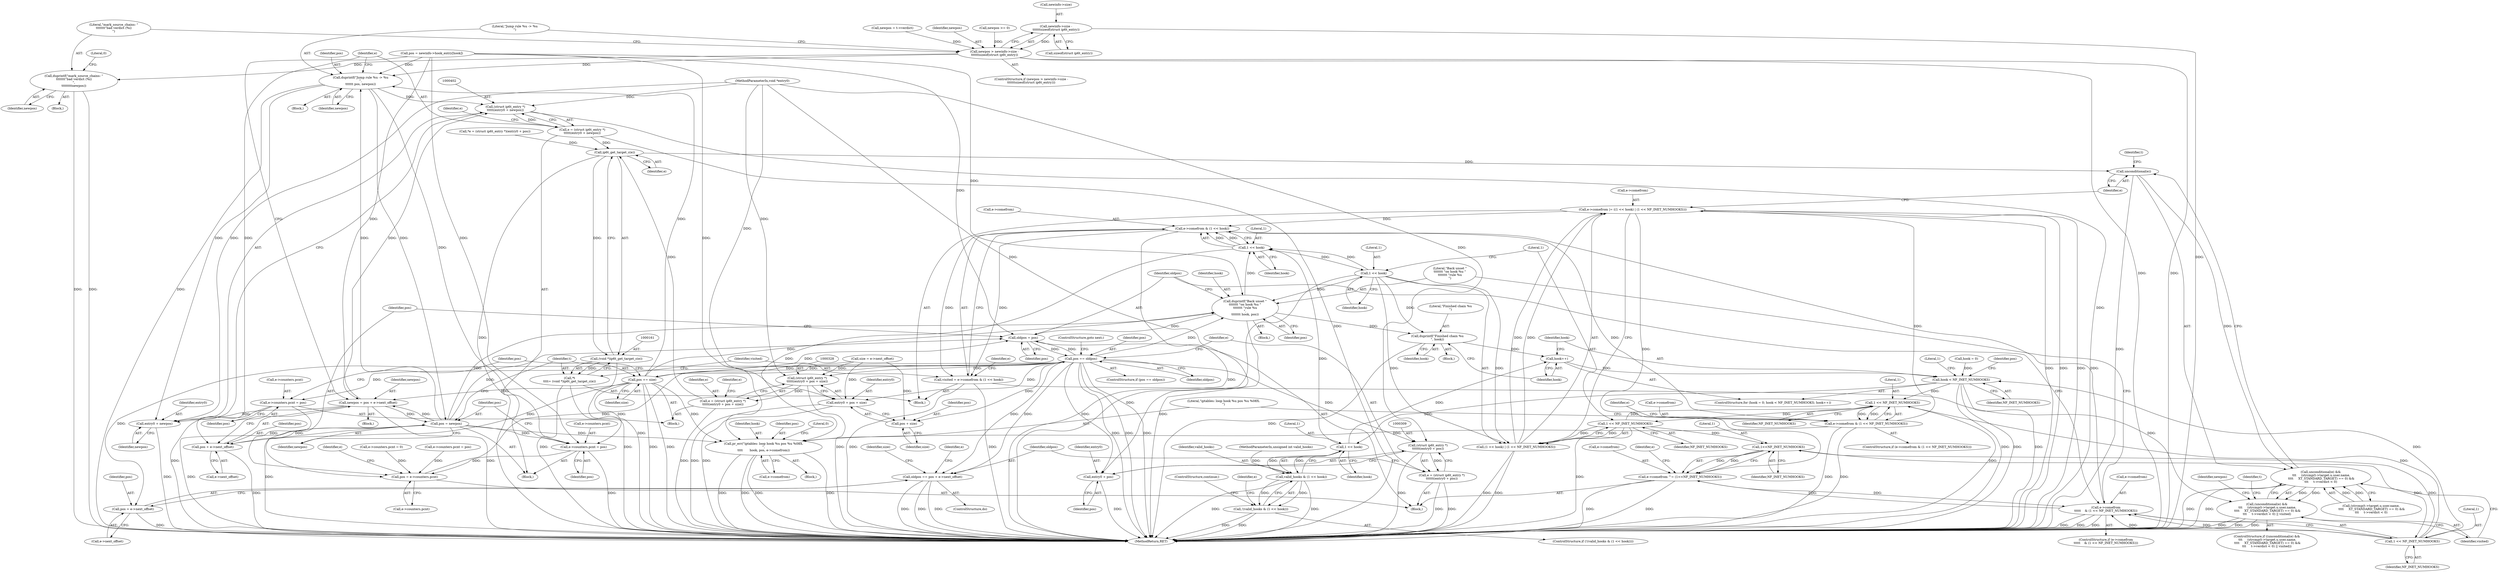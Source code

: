 digraph "0_linux_54d83fc74aa9ec72794373cb47432c5f7fb1a309_11@API" {
"1000374" [label="(Call,newinfo->size -\n\t\t\t\t\t\tsizeof(struct ip6t_entry))"];
"1000372" [label="(Call,newpos > newinfo->size -\n\t\t\t\t\t\tsizeof(struct ip6t_entry))"];
"1000381" [label="(Call,duprintf(\"mark_source_chains: \"\n\t\t\t\t\t\t\t\"bad verdict (%i)\n\",\n\t\t\t\t\t\t\t\tnewpos))"];
"1000386" [label="(Call,duprintf(\"Jump rule %u -> %u\n\",\n\t\t\t\t\t\t pos, newpos))"];
"1000401" [label="(Call,(struct ip6t_entry *)\n\t\t\t\t\t(entry0 + newpos))"];
"1000399" [label="(Call,e = (struct ip6t_entry *)\n\t\t\t\t\t(entry0 + newpos))"];
"1000162" [label="(Call,ip6t_get_target_c(e))"];
"1000160" [label="(Call,(void *)ip6t_get_target_c(e))"];
"1000158" [label="(Call,*t\n\t\t\t\t= (void *)ip6t_get_target_c(e))"];
"1000206" [label="(Call,unconditional(e))"];
"1000205" [label="(Call,unconditional(e) &&\n \t\t\t     (strcmp(t->target.u.user.name,\n \t\t\t\t     XT_STANDARD_TARGET) == 0) &&\n\t\t\t     t->verdict < 0)"];
"1000204" [label="(Call,(unconditional(e) &&\n \t\t\t     (strcmp(t->target.u.user.name,\n \t\t\t\t     XT_STANDARD_TARGET) == 0) &&\n\t\t\t     t->verdict < 0) || visited)"];
"1000403" [label="(Call,entry0 + newpos)"];
"1000406" [label="(Call,e->counters.pcnt = pos)"];
"1000287" [label="(Call,pos = e->counters.pcnt)"];
"1000302" [label="(Call,pos == oldpos)"];
"1000280" [label="(Call,duprintf(\"Back unset \"\n\t\t\t\t\t\t\t \"on hook %u \"\n\t\t\t\t\t\t\t \"rule %u\n\",\n\t\t\t\t\t\t\t hook, pos))"];
"1000171" [label="(Call,1 << hook)"];
"1000167" [label="(Call,e->comefrom & (1 << hook))"];
"1000165" [label="(Call,visited = e->comefrom & (1 << hook))"];
"1000175" [label="(Call,e->comefrom & (1 << NF_INET_NUMHOOKS))"];
"1000183" [label="(Call,pr_err(\"iptables: loop hook %u pos %u %08X.\n\",\n\t\t\t\t       hook, pos, e->comefrom))"];
"1000192" [label="(Call,e->comefrom |= ((1 << hook) | (1 << NF_INET_NUMHOOKS)))"];
"1000264" [label="(Call,e->comefrom ^= (1<<NF_INET_NUMHOOKS))"];
"1000272" [label="(Call,e->comefrom\n\t\t\t\t\t    & (1 << NF_INET_NUMHOOKS))"];
"1000197" [label="(Call,1 << hook)"];
"1000196" [label="(Call,(1 << hook) | (1 << NF_INET_NUMHOOKS))"];
"1000417" [label="(Call,duprintf(\"Finished chain %u\n\", hook))"];
"1000121" [label="(Call,hook++)"];
"1000118" [label="(Call,hook < NF_INET_NUMHOOKS)"];
"1000144" [label="(Call,1 << hook)"];
"1000142" [label="(Call,valid_hooks & (1 << hook))"];
"1000141" [label="(Call,!(valid_hooks & (1 << hook)))"];
"1000179" [label="(Call,1 << NF_INET_NUMHOOKS)"];
"1000200" [label="(Call,1 << NF_INET_NUMHOOKS)"];
"1000268" [label="(Call,1<<NF_INET_NUMHOOKS)"];
"1000276" [label="(Call,1 << NF_INET_NUMHOOKS)"];
"1000284" [label="(Call,oldpos = pos)"];
"1000308" [label="(Call,(struct ip6t_entry *)\n\t\t\t\t\t\t(entry0 + pos))"];
"1000306" [label="(Call,e = (struct ip6t_entry *)\n\t\t\t\t\t\t(entry0 + pos))"];
"1000310" [label="(Call,entry0 + pos)"];
"1000313" [label="(Call,oldpos == pos + e->next_offset)"];
"1000315" [label="(Call,pos + e->next_offset)"];
"1000327" [label="(Call,(struct ip6t_entry *)\n\t\t\t\t\t(entry0 + pos + size))"];
"1000325" [label="(Call,e = (struct ip6t_entry *)\n\t\t\t\t\t(entry0 + pos + size))"];
"1000329" [label="(Call,entry0 + pos + size)"];
"1000331" [label="(Call,pos + size)"];
"1000334" [label="(Call,e->counters.pcnt = pos)"];
"1000341" [label="(Call,pos += size)"];
"1000392" [label="(Call,newpos = pos + e->next_offset)"];
"1000413" [label="(Call,pos = newpos)"];
"1000394" [label="(Call,pos + e->next_offset)"];
"1000123" [label="(Block,)"];
"1000167" [label="(Call,e->comefrom & (1 << hook))"];
"1000183" [label="(Call,pr_err(\"iptables: loop hook %u pos %u %08X.\n\",\n\t\t\t\t       hook, pos, e->comefrom))"];
"1000173" [label="(Identifier,hook)"];
"1000179" [label="(Call,1 << NF_INET_NUMHOOKS)"];
"1000168" [label="(Call,e->comefrom)"];
"1000159" [label="(Identifier,t)"];
"1000141" [label="(Call,!(valid_hooks & (1 << hook)))"];
"1000143" [label="(Identifier,valid_hooks)"];
"1000307" [label="(Identifier,e)"];
"1000383" [label="(Identifier,newpos)"];
"1000191" [label="(Literal,0)"];
"1000343" [label="(Identifier,size)"];
"1000156" [label="(Block,)"];
"1000340" [label="(Identifier,pos)"];
"1000302" [label="(Call,pos == oldpos)"];
"1000272" [label="(Call,e->comefrom\n\t\t\t\t\t    & (1 << NF_INET_NUMHOOKS))"];
"1000140" [label="(ControlStructure,if (!(valid_hooks & (1 << hook))))"];
"1000162" [label="(Call,ip6t_get_target_c(e))"];
"1000311" [label="(Identifier,entry0)"];
"1000378" [label="(Call,sizeof(struct ip6t_entry))"];
"1000404" [label="(Identifier,entry0)"];
"1000206" [label="(Call,unconditional(e))"];
"1000399" [label="(Call,e = (struct ip6t_entry *)\n\t\t\t\t\t(entry0 + newpos))"];
"1000345" [label="(Block,)"];
"1000187" [label="(Call,e->comefrom)"];
"1000110" [label="(MethodParameterIn,unsigned int valid_hooks)"];
"1000196" [label="(Call,(1 << hook) | (1 << NF_INET_NUMHOOKS))"];
"1000417" [label="(Call,duprintf(\"Finished chain %u\n\", hook))"];
"1000330" [label="(Identifier,entry0)"];
"1000185" [label="(Identifier,hook)"];
"1000400" [label="(Identifier,e)"];
"1000304" [label="(Identifier,oldpos)"];
"1000407" [label="(Call,e->counters.pcnt)"];
"1000147" [label="(ControlStructure,continue;)"];
"1000287" [label="(Call,pos = e->counters.pcnt)"];
"1000334" [label="(Call,e->counters.pcnt = pos)"];
"1000371" [label="(ControlStructure,if (newpos > newinfo->size -\n\t\t\t\t\t\tsizeof(struct ip6t_entry)))"];
"1000406" [label="(Call,e->counters.pcnt = pos)"];
"1000144" [label="(Call,1 << hook)"];
"1000348" [label="(Identifier,newpos)"];
"1000317" [label="(Call,e->next_offset)"];
"1000373" [label="(Identifier,newpos)"];
"1000273" [label="(Call,e->comefrom)"];
"1000335" [label="(Call,e->counters.pcnt)"];
"1000268" [label="(Call,1<<NF_INET_NUMHOOKS)"];
"1000263" [label="(Block,)"];
"1000193" [label="(Call,e->comefrom)"];
"1000207" [label="(Identifier,e)"];
"1000199" [label="(Identifier,hook)"];
"1000274" [label="(Identifier,e)"];
"1000281" [label="(Literal,\"Back unset \"\n\t\t\t\t\t\t\t \"on hook %u \"\n\t\t\t\t\t\t\t \"rule %u\n\")"];
"1000280" [label="(Call,duprintf(\"Back unset \"\n\t\t\t\t\t\t\t \"on hook %u \"\n\t\t\t\t\t\t\t \"rule %u\n\",\n\t\t\t\t\t\t\t hook, pos))"];
"1000288" [label="(Identifier,pos)"];
"1000306" [label="(Call,e = (struct ip6t_entry *)\n\t\t\t\t\t\t(entry0 + pos))"];
"1000393" [label="(Identifier,newpos)"];
"1000413" [label="(Call,pos = newpos)"];
"1000395" [label="(Identifier,pos)"];
"1000391" [label="(Block,)"];
"1000276" [label="(Call,1 << NF_INET_NUMHOOKS)"];
"1000285" [label="(Identifier,oldpos)"];
"1000175" [label="(Call,e->comefrom & (1 << NF_INET_NUMHOOKS))"];
"1000120" [label="(Identifier,NF_INET_NUMHOOKS)"];
"1000337" [label="(Identifier,e)"];
"1000325" [label="(Call,e = (struct ip6t_entry *)\n\t\t\t\t\t(entry0 + pos + size))"];
"1000194" [label="(Identifier,e)"];
"1000163" [label="(Identifier,e)"];
"1000171" [label="(Call,1 << hook)"];
"1000320" [label="(Call,size = e->next_offset)"];
"1000181" [label="(Identifier,NF_INET_NUMHOOKS)"];
"1000367" [label="(Call,newpos >= 0)"];
"1000126" [label="(Identifier,pos)"];
"1000421" [label="(Literal,1)"];
"1000342" [label="(Identifier,pos)"];
"1000271" [label="(ControlStructure,if (e->comefrom\n\t\t\t\t\t    & (1 << NF_INET_NUMHOOKS)))"];
"1000394" [label="(Call,pos + e->next_offset)"];
"1000265" [label="(Call,e->comefrom)"];
"1000415" [label="(Identifier,newpos)"];
"1000192" [label="(Call,e->comefrom |= ((1 << hook) | (1 << NF_INET_NUMHOOKS)))"];
"1000202" [label="(Identifier,NF_INET_NUMHOOKS)"];
"1000305" [label="(ControlStructure,goto next;)"];
"1000403" [label="(Call,entry0 + newpos)"];
"1000316" [label="(Identifier,pos)"];
"1000381" [label="(Call,duprintf(\"mark_source_chains: \"\n\t\t\t\t\t\t\t\"bad verdict (%i)\n\",\n\t\t\t\t\t\t\t\tnewpos))"];
"1000382" [label="(Literal,\"mark_source_chains: \"\n\t\t\t\t\t\t\t\"bad verdict (%i)\n\")"];
"1000186" [label="(Identifier,pos)"];
"1000119" [label="(Identifier,hook)"];
"1000215" [label="(Identifier,t)"];
"1000396" [label="(Call,e->next_offset)"];
"1000314" [label="(Identifier,oldpos)"];
"1000148" [label="(Call,e->counters.pcnt = pos)"];
"1000409" [label="(Identifier,e)"];
"1000208" [label="(Call,(strcmp(t->target.u.user.name,\n \t\t\t\t     XT_STANDARD_TARGET) == 0) &&\n\t\t\t     t->verdict < 0)"];
"1000370" [label="(Block,)"];
"1000270" [label="(Identifier,NF_INET_NUMHOOKS)"];
"1000266" [label="(Identifier,e)"];
"1000145" [label="(Literal,1)"];
"1000269" [label="(Literal,1)"];
"1000151" [label="(Identifier,e)"];
"1000118" [label="(Call,hook < NF_INET_NUMHOOKS)"];
"1000374" [label="(Call,newinfo->size -\n\t\t\t\t\t\tsizeof(struct ip6t_entry))"];
"1000308" [label="(Call,(struct ip6t_entry *)\n\t\t\t\t\t\t(entry0 + pos))"];
"1000201" [label="(Literal,1)"];
"1000262" [label="(ControlStructure,do)"];
"1000303" [label="(Identifier,pos)"];
"1000333" [label="(Identifier,size)"];
"1000166" [label="(Identifier,visited)"];
"1000327" [label="(Call,(struct ip6t_entry *)\n\t\t\t\t\t(entry0 + pos + size))"];
"1000392" [label="(Call,newpos = pos + e->next_offset)"];
"1000412" [label="(Identifier,pos)"];
"1000418" [label="(Literal,\"Finished chain %u\n\")"];
"1000114" [label="(ControlStructure,for (hook = 0; hook < NF_INET_NUMHOOKS; hook++))"];
"1000177" [label="(Identifier,e)"];
"1000122" [label="(Identifier,hook)"];
"1000347" [label="(Call,newpos = t->verdict)"];
"1000422" [label="(MethodReturn,RET)"];
"1000372" [label="(Call,newpos > newinfo->size -\n\t\t\t\t\t\tsizeof(struct ip6t_entry))"];
"1000133" [label="(Call,*e = (struct ip6t_entry *)(entry0 + pos))"];
"1000388" [label="(Identifier,pos)"];
"1000277" [label="(Literal,1)"];
"1000264" [label="(Call,e->comefrom ^= (1<<NF_INET_NUMHOOKS))"];
"1000180" [label="(Literal,1)"];
"1000297" [label="(Identifier,e)"];
"1000146" [label="(Identifier,hook)"];
"1000205" [label="(Call,unconditional(e) &&\n \t\t\t     (strcmp(t->target.u.user.name,\n \t\t\t\t     XT_STANDARD_TARGET) == 0) &&\n\t\t\t     t->verdict < 0)"];
"1000380" [label="(Block,)"];
"1000204" [label="(Call,(unconditional(e) &&\n \t\t\t     (strcmp(t->target.u.user.name,\n \t\t\t\t     XT_STANDARD_TARGET) == 0) &&\n\t\t\t     t->verdict < 0) || visited)"];
"1000401" [label="(Call,(struct ip6t_entry *)\n\t\t\t\t\t(entry0 + newpos))"];
"1000389" [label="(Identifier,newpos)"];
"1000289" [label="(Call,e->counters.pcnt)"];
"1000315" [label="(Call,pos + e->next_offset)"];
"1000284" [label="(Call,oldpos = pos)"];
"1000310" [label="(Call,entry0 + pos)"];
"1000111" [label="(MethodParameterIn,void *entry0)"];
"1000301" [label="(ControlStructure,if (pos == oldpos))"];
"1000203" [label="(ControlStructure,if ((unconditional(e) &&\n \t\t\t     (strcmp(t->target.u.user.name,\n \t\t\t\t     XT_STANDARD_TARGET) == 0) &&\n\t\t\t     t->verdict < 0) || visited))"];
"1000283" [label="(Identifier,pos)"];
"1000172" [label="(Literal,1)"];
"1000332" [label="(Identifier,pos)"];
"1000375" [label="(Call,newinfo->size)"];
"1000313" [label="(Call,oldpos == pos + e->next_offset)"];
"1000198" [label="(Literal,1)"];
"1000174" [label="(ControlStructure,if (e->comefrom & (1 << NF_INET_NUMHOOKS)))"];
"1000326" [label="(Identifier,e)"];
"1000125" [label="(Call,pos = newinfo->hook_entry[hook])"];
"1000115" [label="(Call,hook = 0)"];
"1000321" [label="(Identifier,size)"];
"1000121" [label="(Call,hook++)"];
"1000386" [label="(Call,duprintf(\"Jump rule %u -> %u\n\",\n\t\t\t\t\t\t pos, newpos))"];
"1000160" [label="(Call,(void *)ip6t_get_target_c(e))"];
"1000239" [label="(Identifier,t)"];
"1000176" [label="(Call,e->comefrom)"];
"1000165" [label="(Call,visited = e->comefrom & (1 << hook))"];
"1000279" [label="(Block,)"];
"1000385" [label="(Literal,0)"];
"1000329" [label="(Call,entry0 + pos + size)"];
"1000405" [label="(Identifier,newpos)"];
"1000414" [label="(Identifier,pos)"];
"1000158" [label="(Call,*t\n\t\t\t\t= (void *)ip6t_get_target_c(e))"];
"1000200" [label="(Call,1 << NF_INET_NUMHOOKS)"];
"1000278" [label="(Identifier,NF_INET_NUMHOOKS)"];
"1000294" [label="(Call,e->counters.pcnt = 0)"];
"1000282" [label="(Identifier,hook)"];
"1000419" [label="(Identifier,hook)"];
"1000341" [label="(Call,pos += size)"];
"1000228" [label="(Block,)"];
"1000331" [label="(Call,pos + size)"];
"1000286" [label="(Identifier,pos)"];
"1000387" [label="(Literal,\"Jump rule %u -> %u\n\")"];
"1000142" [label="(Call,valid_hooks & (1 << hook))"];
"1000312" [label="(Identifier,pos)"];
"1000197" [label="(Call,1 << hook)"];
"1000182" [label="(Block,)"];
"1000227" [label="(Identifier,visited)"];
"1000184" [label="(Literal,\"iptables: loop hook %u pos %u %08X.\n\")"];
"1000374" -> "1000372"  [label="AST: "];
"1000374" -> "1000378"  [label="CFG: "];
"1000375" -> "1000374"  [label="AST: "];
"1000378" -> "1000374"  [label="AST: "];
"1000372" -> "1000374"  [label="CFG: "];
"1000374" -> "1000422"  [label="DDG: "];
"1000374" -> "1000372"  [label="DDG: "];
"1000372" -> "1000371"  [label="AST: "];
"1000373" -> "1000372"  [label="AST: "];
"1000382" -> "1000372"  [label="CFG: "];
"1000387" -> "1000372"  [label="CFG: "];
"1000372" -> "1000422"  [label="DDG: "];
"1000372" -> "1000422"  [label="DDG: "];
"1000367" -> "1000372"  [label="DDG: "];
"1000347" -> "1000372"  [label="DDG: "];
"1000372" -> "1000381"  [label="DDG: "];
"1000372" -> "1000386"  [label="DDG: "];
"1000381" -> "1000380"  [label="AST: "];
"1000381" -> "1000383"  [label="CFG: "];
"1000382" -> "1000381"  [label="AST: "];
"1000383" -> "1000381"  [label="AST: "];
"1000385" -> "1000381"  [label="CFG: "];
"1000381" -> "1000422"  [label="DDG: "];
"1000381" -> "1000422"  [label="DDG: "];
"1000386" -> "1000370"  [label="AST: "];
"1000386" -> "1000389"  [label="CFG: "];
"1000387" -> "1000386"  [label="AST: "];
"1000388" -> "1000386"  [label="AST: "];
"1000389" -> "1000386"  [label="AST: "];
"1000400" -> "1000386"  [label="CFG: "];
"1000386" -> "1000422"  [label="DDG: "];
"1000413" -> "1000386"  [label="DDG: "];
"1000341" -> "1000386"  [label="DDG: "];
"1000125" -> "1000386"  [label="DDG: "];
"1000386" -> "1000401"  [label="DDG: "];
"1000386" -> "1000403"  [label="DDG: "];
"1000386" -> "1000406"  [label="DDG: "];
"1000386" -> "1000413"  [label="DDG: "];
"1000401" -> "1000399"  [label="AST: "];
"1000401" -> "1000403"  [label="CFG: "];
"1000402" -> "1000401"  [label="AST: "];
"1000403" -> "1000401"  [label="AST: "];
"1000399" -> "1000401"  [label="CFG: "];
"1000401" -> "1000422"  [label="DDG: "];
"1000401" -> "1000399"  [label="DDG: "];
"1000111" -> "1000401"  [label="DDG: "];
"1000392" -> "1000401"  [label="DDG: "];
"1000399" -> "1000345"  [label="AST: "];
"1000400" -> "1000399"  [label="AST: "];
"1000409" -> "1000399"  [label="CFG: "];
"1000399" -> "1000422"  [label="DDG: "];
"1000399" -> "1000162"  [label="DDG: "];
"1000162" -> "1000160"  [label="AST: "];
"1000162" -> "1000163"  [label="CFG: "];
"1000163" -> "1000162"  [label="AST: "];
"1000160" -> "1000162"  [label="CFG: "];
"1000162" -> "1000422"  [label="DDG: "];
"1000162" -> "1000160"  [label="DDG: "];
"1000325" -> "1000162"  [label="DDG: "];
"1000133" -> "1000162"  [label="DDG: "];
"1000162" -> "1000206"  [label="DDG: "];
"1000160" -> "1000158"  [label="AST: "];
"1000161" -> "1000160"  [label="AST: "];
"1000158" -> "1000160"  [label="CFG: "];
"1000160" -> "1000422"  [label="DDG: "];
"1000160" -> "1000158"  [label="DDG: "];
"1000158" -> "1000156"  [label="AST: "];
"1000159" -> "1000158"  [label="AST: "];
"1000166" -> "1000158"  [label="CFG: "];
"1000158" -> "1000422"  [label="DDG: "];
"1000158" -> "1000422"  [label="DDG: "];
"1000206" -> "1000205"  [label="AST: "];
"1000206" -> "1000207"  [label="CFG: "];
"1000207" -> "1000206"  [label="AST: "];
"1000215" -> "1000206"  [label="CFG: "];
"1000205" -> "1000206"  [label="CFG: "];
"1000206" -> "1000422"  [label="DDG: "];
"1000206" -> "1000205"  [label="DDG: "];
"1000205" -> "1000204"  [label="AST: "];
"1000205" -> "1000208"  [label="CFG: "];
"1000208" -> "1000205"  [label="AST: "];
"1000227" -> "1000205"  [label="CFG: "];
"1000204" -> "1000205"  [label="CFG: "];
"1000205" -> "1000422"  [label="DDG: "];
"1000205" -> "1000422"  [label="DDG: "];
"1000205" -> "1000204"  [label="DDG: "];
"1000205" -> "1000204"  [label="DDG: "];
"1000208" -> "1000205"  [label="DDG: "];
"1000208" -> "1000205"  [label="DDG: "];
"1000204" -> "1000203"  [label="AST: "];
"1000204" -> "1000227"  [label="CFG: "];
"1000227" -> "1000204"  [label="AST: "];
"1000239" -> "1000204"  [label="CFG: "];
"1000348" -> "1000204"  [label="CFG: "];
"1000204" -> "1000422"  [label="DDG: "];
"1000204" -> "1000422"  [label="DDG: "];
"1000204" -> "1000422"  [label="DDG: "];
"1000165" -> "1000204"  [label="DDG: "];
"1000403" -> "1000405"  [label="CFG: "];
"1000404" -> "1000403"  [label="AST: "];
"1000405" -> "1000403"  [label="AST: "];
"1000403" -> "1000422"  [label="DDG: "];
"1000111" -> "1000403"  [label="DDG: "];
"1000392" -> "1000403"  [label="DDG: "];
"1000406" -> "1000345"  [label="AST: "];
"1000406" -> "1000412"  [label="CFG: "];
"1000407" -> "1000406"  [label="AST: "];
"1000412" -> "1000406"  [label="AST: "];
"1000414" -> "1000406"  [label="CFG: "];
"1000406" -> "1000422"  [label="DDG: "];
"1000406" -> "1000287"  [label="DDG: "];
"1000413" -> "1000406"  [label="DDG: "];
"1000341" -> "1000406"  [label="DDG: "];
"1000125" -> "1000406"  [label="DDG: "];
"1000287" -> "1000263"  [label="AST: "];
"1000287" -> "1000289"  [label="CFG: "];
"1000288" -> "1000287"  [label="AST: "];
"1000289" -> "1000287"  [label="AST: "];
"1000297" -> "1000287"  [label="CFG: "];
"1000148" -> "1000287"  [label="DDG: "];
"1000294" -> "1000287"  [label="DDG: "];
"1000334" -> "1000287"  [label="DDG: "];
"1000287" -> "1000302"  [label="DDG: "];
"1000302" -> "1000301"  [label="AST: "];
"1000302" -> "1000304"  [label="CFG: "];
"1000303" -> "1000302"  [label="AST: "];
"1000304" -> "1000302"  [label="AST: "];
"1000305" -> "1000302"  [label="CFG: "];
"1000307" -> "1000302"  [label="CFG: "];
"1000302" -> "1000422"  [label="DDG: "];
"1000302" -> "1000422"  [label="DDG: "];
"1000302" -> "1000422"  [label="DDG: "];
"1000302" -> "1000280"  [label="DDG: "];
"1000302" -> "1000284"  [label="DDG: "];
"1000284" -> "1000302"  [label="DDG: "];
"1000302" -> "1000308"  [label="DDG: "];
"1000302" -> "1000310"  [label="DDG: "];
"1000302" -> "1000313"  [label="DDG: "];
"1000302" -> "1000313"  [label="DDG: "];
"1000302" -> "1000315"  [label="DDG: "];
"1000302" -> "1000327"  [label="DDG: "];
"1000302" -> "1000329"  [label="DDG: "];
"1000302" -> "1000331"  [label="DDG: "];
"1000302" -> "1000334"  [label="DDG: "];
"1000302" -> "1000341"  [label="DDG: "];
"1000280" -> "1000279"  [label="AST: "];
"1000280" -> "1000283"  [label="CFG: "];
"1000281" -> "1000280"  [label="AST: "];
"1000282" -> "1000280"  [label="AST: "];
"1000283" -> "1000280"  [label="AST: "];
"1000285" -> "1000280"  [label="CFG: "];
"1000280" -> "1000422"  [label="DDG: "];
"1000280" -> "1000171"  [label="DDG: "];
"1000197" -> "1000280"  [label="DDG: "];
"1000413" -> "1000280"  [label="DDG: "];
"1000341" -> "1000280"  [label="DDG: "];
"1000125" -> "1000280"  [label="DDG: "];
"1000280" -> "1000284"  [label="DDG: "];
"1000280" -> "1000417"  [label="DDG: "];
"1000171" -> "1000167"  [label="AST: "];
"1000171" -> "1000173"  [label="CFG: "];
"1000172" -> "1000171"  [label="AST: "];
"1000173" -> "1000171"  [label="AST: "];
"1000167" -> "1000171"  [label="CFG: "];
"1000171" -> "1000167"  [label="DDG: "];
"1000171" -> "1000167"  [label="DDG: "];
"1000197" -> "1000171"  [label="DDG: "];
"1000144" -> "1000171"  [label="DDG: "];
"1000171" -> "1000183"  [label="DDG: "];
"1000171" -> "1000197"  [label="DDG: "];
"1000167" -> "1000165"  [label="AST: "];
"1000168" -> "1000167"  [label="AST: "];
"1000165" -> "1000167"  [label="CFG: "];
"1000167" -> "1000422"  [label="DDG: "];
"1000167" -> "1000165"  [label="DDG: "];
"1000167" -> "1000165"  [label="DDG: "];
"1000272" -> "1000167"  [label="DDG: "];
"1000192" -> "1000167"  [label="DDG: "];
"1000167" -> "1000175"  [label="DDG: "];
"1000165" -> "1000156"  [label="AST: "];
"1000166" -> "1000165"  [label="AST: "];
"1000177" -> "1000165"  [label="CFG: "];
"1000165" -> "1000422"  [label="DDG: "];
"1000165" -> "1000422"  [label="DDG: "];
"1000175" -> "1000174"  [label="AST: "];
"1000175" -> "1000179"  [label="CFG: "];
"1000176" -> "1000175"  [label="AST: "];
"1000179" -> "1000175"  [label="AST: "];
"1000184" -> "1000175"  [label="CFG: "];
"1000194" -> "1000175"  [label="CFG: "];
"1000175" -> "1000422"  [label="DDG: "];
"1000175" -> "1000422"  [label="DDG: "];
"1000179" -> "1000175"  [label="DDG: "];
"1000179" -> "1000175"  [label="DDG: "];
"1000175" -> "1000183"  [label="DDG: "];
"1000175" -> "1000192"  [label="DDG: "];
"1000183" -> "1000182"  [label="AST: "];
"1000183" -> "1000187"  [label="CFG: "];
"1000184" -> "1000183"  [label="AST: "];
"1000185" -> "1000183"  [label="AST: "];
"1000186" -> "1000183"  [label="AST: "];
"1000187" -> "1000183"  [label="AST: "];
"1000191" -> "1000183"  [label="CFG: "];
"1000183" -> "1000422"  [label="DDG: "];
"1000183" -> "1000422"  [label="DDG: "];
"1000183" -> "1000422"  [label="DDG: "];
"1000183" -> "1000422"  [label="DDG: "];
"1000413" -> "1000183"  [label="DDG: "];
"1000341" -> "1000183"  [label="DDG: "];
"1000125" -> "1000183"  [label="DDG: "];
"1000192" -> "1000156"  [label="AST: "];
"1000192" -> "1000196"  [label="CFG: "];
"1000193" -> "1000192"  [label="AST: "];
"1000196" -> "1000192"  [label="AST: "];
"1000207" -> "1000192"  [label="CFG: "];
"1000192" -> "1000422"  [label="DDG: "];
"1000192" -> "1000422"  [label="DDG: "];
"1000192" -> "1000422"  [label="DDG: "];
"1000196" -> "1000192"  [label="DDG: "];
"1000196" -> "1000192"  [label="DDG: "];
"1000192" -> "1000264"  [label="DDG: "];
"1000264" -> "1000263"  [label="AST: "];
"1000264" -> "1000268"  [label="CFG: "];
"1000265" -> "1000264"  [label="AST: "];
"1000268" -> "1000264"  [label="AST: "];
"1000274" -> "1000264"  [label="CFG: "];
"1000264" -> "1000422"  [label="DDG: "];
"1000264" -> "1000422"  [label="DDG: "];
"1000272" -> "1000264"  [label="DDG: "];
"1000268" -> "1000264"  [label="DDG: "];
"1000268" -> "1000264"  [label="DDG: "];
"1000264" -> "1000272"  [label="DDG: "];
"1000272" -> "1000271"  [label="AST: "];
"1000272" -> "1000276"  [label="CFG: "];
"1000273" -> "1000272"  [label="AST: "];
"1000276" -> "1000272"  [label="AST: "];
"1000281" -> "1000272"  [label="CFG: "];
"1000285" -> "1000272"  [label="CFG: "];
"1000272" -> "1000422"  [label="DDG: "];
"1000272" -> "1000422"  [label="DDG: "];
"1000272" -> "1000422"  [label="DDG: "];
"1000276" -> "1000272"  [label="DDG: "];
"1000276" -> "1000272"  [label="DDG: "];
"1000197" -> "1000196"  [label="AST: "];
"1000197" -> "1000199"  [label="CFG: "];
"1000198" -> "1000197"  [label="AST: "];
"1000199" -> "1000197"  [label="AST: "];
"1000201" -> "1000197"  [label="CFG: "];
"1000197" -> "1000422"  [label="DDG: "];
"1000197" -> "1000196"  [label="DDG: "];
"1000197" -> "1000196"  [label="DDG: "];
"1000197" -> "1000417"  [label="DDG: "];
"1000196" -> "1000200"  [label="CFG: "];
"1000200" -> "1000196"  [label="AST: "];
"1000196" -> "1000422"  [label="DDG: "];
"1000196" -> "1000422"  [label="DDG: "];
"1000200" -> "1000196"  [label="DDG: "];
"1000200" -> "1000196"  [label="DDG: "];
"1000417" -> "1000123"  [label="AST: "];
"1000417" -> "1000419"  [label="CFG: "];
"1000418" -> "1000417"  [label="AST: "];
"1000419" -> "1000417"  [label="AST: "];
"1000122" -> "1000417"  [label="CFG: "];
"1000417" -> "1000422"  [label="DDG: "];
"1000417" -> "1000121"  [label="DDG: "];
"1000121" -> "1000114"  [label="AST: "];
"1000121" -> "1000122"  [label="CFG: "];
"1000122" -> "1000121"  [label="AST: "];
"1000119" -> "1000121"  [label="CFG: "];
"1000121" -> "1000118"  [label="DDG: "];
"1000144" -> "1000121"  [label="DDG: "];
"1000118" -> "1000114"  [label="AST: "];
"1000118" -> "1000120"  [label="CFG: "];
"1000119" -> "1000118"  [label="AST: "];
"1000120" -> "1000118"  [label="AST: "];
"1000126" -> "1000118"  [label="CFG: "];
"1000421" -> "1000118"  [label="CFG: "];
"1000118" -> "1000422"  [label="DDG: "];
"1000118" -> "1000422"  [label="DDG: "];
"1000118" -> "1000422"  [label="DDG: "];
"1000115" -> "1000118"  [label="DDG: "];
"1000276" -> "1000118"  [label="DDG: "];
"1000118" -> "1000144"  [label="DDG: "];
"1000118" -> "1000179"  [label="DDG: "];
"1000144" -> "1000142"  [label="AST: "];
"1000144" -> "1000146"  [label="CFG: "];
"1000145" -> "1000144"  [label="AST: "];
"1000146" -> "1000144"  [label="AST: "];
"1000142" -> "1000144"  [label="CFG: "];
"1000144" -> "1000142"  [label="DDG: "];
"1000144" -> "1000142"  [label="DDG: "];
"1000142" -> "1000141"  [label="AST: "];
"1000143" -> "1000142"  [label="AST: "];
"1000141" -> "1000142"  [label="CFG: "];
"1000142" -> "1000422"  [label="DDG: "];
"1000142" -> "1000422"  [label="DDG: "];
"1000142" -> "1000141"  [label="DDG: "];
"1000142" -> "1000141"  [label="DDG: "];
"1000110" -> "1000142"  [label="DDG: "];
"1000141" -> "1000140"  [label="AST: "];
"1000147" -> "1000141"  [label="CFG: "];
"1000151" -> "1000141"  [label="CFG: "];
"1000141" -> "1000422"  [label="DDG: "];
"1000141" -> "1000422"  [label="DDG: "];
"1000179" -> "1000181"  [label="CFG: "];
"1000180" -> "1000179"  [label="AST: "];
"1000181" -> "1000179"  [label="AST: "];
"1000179" -> "1000422"  [label="DDG: "];
"1000276" -> "1000179"  [label="DDG: "];
"1000200" -> "1000179"  [label="DDG: "];
"1000179" -> "1000200"  [label="DDG: "];
"1000200" -> "1000202"  [label="CFG: "];
"1000201" -> "1000200"  [label="AST: "];
"1000202" -> "1000200"  [label="AST: "];
"1000200" -> "1000422"  [label="DDG: "];
"1000200" -> "1000268"  [label="DDG: "];
"1000268" -> "1000270"  [label="CFG: "];
"1000269" -> "1000268"  [label="AST: "];
"1000270" -> "1000268"  [label="AST: "];
"1000276" -> "1000268"  [label="DDG: "];
"1000268" -> "1000276"  [label="DDG: "];
"1000276" -> "1000278"  [label="CFG: "];
"1000277" -> "1000276"  [label="AST: "];
"1000278" -> "1000276"  [label="AST: "];
"1000284" -> "1000263"  [label="AST: "];
"1000284" -> "1000286"  [label="CFG: "];
"1000285" -> "1000284"  [label="AST: "];
"1000286" -> "1000284"  [label="AST: "];
"1000288" -> "1000284"  [label="CFG: "];
"1000413" -> "1000284"  [label="DDG: "];
"1000341" -> "1000284"  [label="DDG: "];
"1000125" -> "1000284"  [label="DDG: "];
"1000308" -> "1000306"  [label="AST: "];
"1000308" -> "1000310"  [label="CFG: "];
"1000309" -> "1000308"  [label="AST: "];
"1000310" -> "1000308"  [label="AST: "];
"1000306" -> "1000308"  [label="CFG: "];
"1000308" -> "1000422"  [label="DDG: "];
"1000308" -> "1000306"  [label="DDG: "];
"1000111" -> "1000308"  [label="DDG: "];
"1000306" -> "1000263"  [label="AST: "];
"1000307" -> "1000306"  [label="AST: "];
"1000314" -> "1000306"  [label="CFG: "];
"1000306" -> "1000422"  [label="DDG: "];
"1000306" -> "1000422"  [label="DDG: "];
"1000310" -> "1000312"  [label="CFG: "];
"1000311" -> "1000310"  [label="AST: "];
"1000312" -> "1000310"  [label="AST: "];
"1000310" -> "1000422"  [label="DDG: "];
"1000111" -> "1000310"  [label="DDG: "];
"1000313" -> "1000262"  [label="AST: "];
"1000313" -> "1000315"  [label="CFG: "];
"1000314" -> "1000313"  [label="AST: "];
"1000315" -> "1000313"  [label="AST: "];
"1000266" -> "1000313"  [label="CFG: "];
"1000321" -> "1000313"  [label="CFG: "];
"1000313" -> "1000422"  [label="DDG: "];
"1000313" -> "1000422"  [label="DDG: "];
"1000313" -> "1000422"  [label="DDG: "];
"1000315" -> "1000317"  [label="CFG: "];
"1000316" -> "1000315"  [label="AST: "];
"1000317" -> "1000315"  [label="AST: "];
"1000315" -> "1000422"  [label="DDG: "];
"1000327" -> "1000325"  [label="AST: "];
"1000327" -> "1000329"  [label="CFG: "];
"1000328" -> "1000327"  [label="AST: "];
"1000329" -> "1000327"  [label="AST: "];
"1000325" -> "1000327"  [label="CFG: "];
"1000327" -> "1000422"  [label="DDG: "];
"1000327" -> "1000325"  [label="DDG: "];
"1000111" -> "1000327"  [label="DDG: "];
"1000320" -> "1000327"  [label="DDG: "];
"1000325" -> "1000228"  [label="AST: "];
"1000326" -> "1000325"  [label="AST: "];
"1000337" -> "1000325"  [label="CFG: "];
"1000325" -> "1000422"  [label="DDG: "];
"1000329" -> "1000331"  [label="CFG: "];
"1000330" -> "1000329"  [label="AST: "];
"1000331" -> "1000329"  [label="AST: "];
"1000329" -> "1000422"  [label="DDG: "];
"1000329" -> "1000422"  [label="DDG: "];
"1000111" -> "1000329"  [label="DDG: "];
"1000320" -> "1000329"  [label="DDG: "];
"1000331" -> "1000333"  [label="CFG: "];
"1000332" -> "1000331"  [label="AST: "];
"1000333" -> "1000331"  [label="AST: "];
"1000320" -> "1000331"  [label="DDG: "];
"1000334" -> "1000228"  [label="AST: "];
"1000334" -> "1000340"  [label="CFG: "];
"1000335" -> "1000334"  [label="AST: "];
"1000340" -> "1000334"  [label="AST: "];
"1000342" -> "1000334"  [label="CFG: "];
"1000334" -> "1000422"  [label="DDG: "];
"1000341" -> "1000228"  [label="AST: "];
"1000341" -> "1000343"  [label="CFG: "];
"1000342" -> "1000341"  [label="AST: "];
"1000343" -> "1000341"  [label="AST: "];
"1000159" -> "1000341"  [label="CFG: "];
"1000341" -> "1000422"  [label="DDG: "];
"1000341" -> "1000422"  [label="DDG: "];
"1000320" -> "1000341"  [label="DDG: "];
"1000341" -> "1000392"  [label="DDG: "];
"1000341" -> "1000394"  [label="DDG: "];
"1000392" -> "1000391"  [label="AST: "];
"1000392" -> "1000394"  [label="CFG: "];
"1000393" -> "1000392"  [label="AST: "];
"1000394" -> "1000392"  [label="AST: "];
"1000400" -> "1000392"  [label="CFG: "];
"1000392" -> "1000422"  [label="DDG: "];
"1000413" -> "1000392"  [label="DDG: "];
"1000125" -> "1000392"  [label="DDG: "];
"1000392" -> "1000413"  [label="DDG: "];
"1000413" -> "1000345"  [label="AST: "];
"1000413" -> "1000415"  [label="CFG: "];
"1000414" -> "1000413"  [label="AST: "];
"1000415" -> "1000413"  [label="AST: "];
"1000159" -> "1000413"  [label="CFG: "];
"1000413" -> "1000422"  [label="DDG: "];
"1000413" -> "1000422"  [label="DDG: "];
"1000413" -> "1000394"  [label="DDG: "];
"1000394" -> "1000396"  [label="CFG: "];
"1000395" -> "1000394"  [label="AST: "];
"1000396" -> "1000394"  [label="AST: "];
"1000394" -> "1000422"  [label="DDG: "];
"1000125" -> "1000394"  [label="DDG: "];
}
